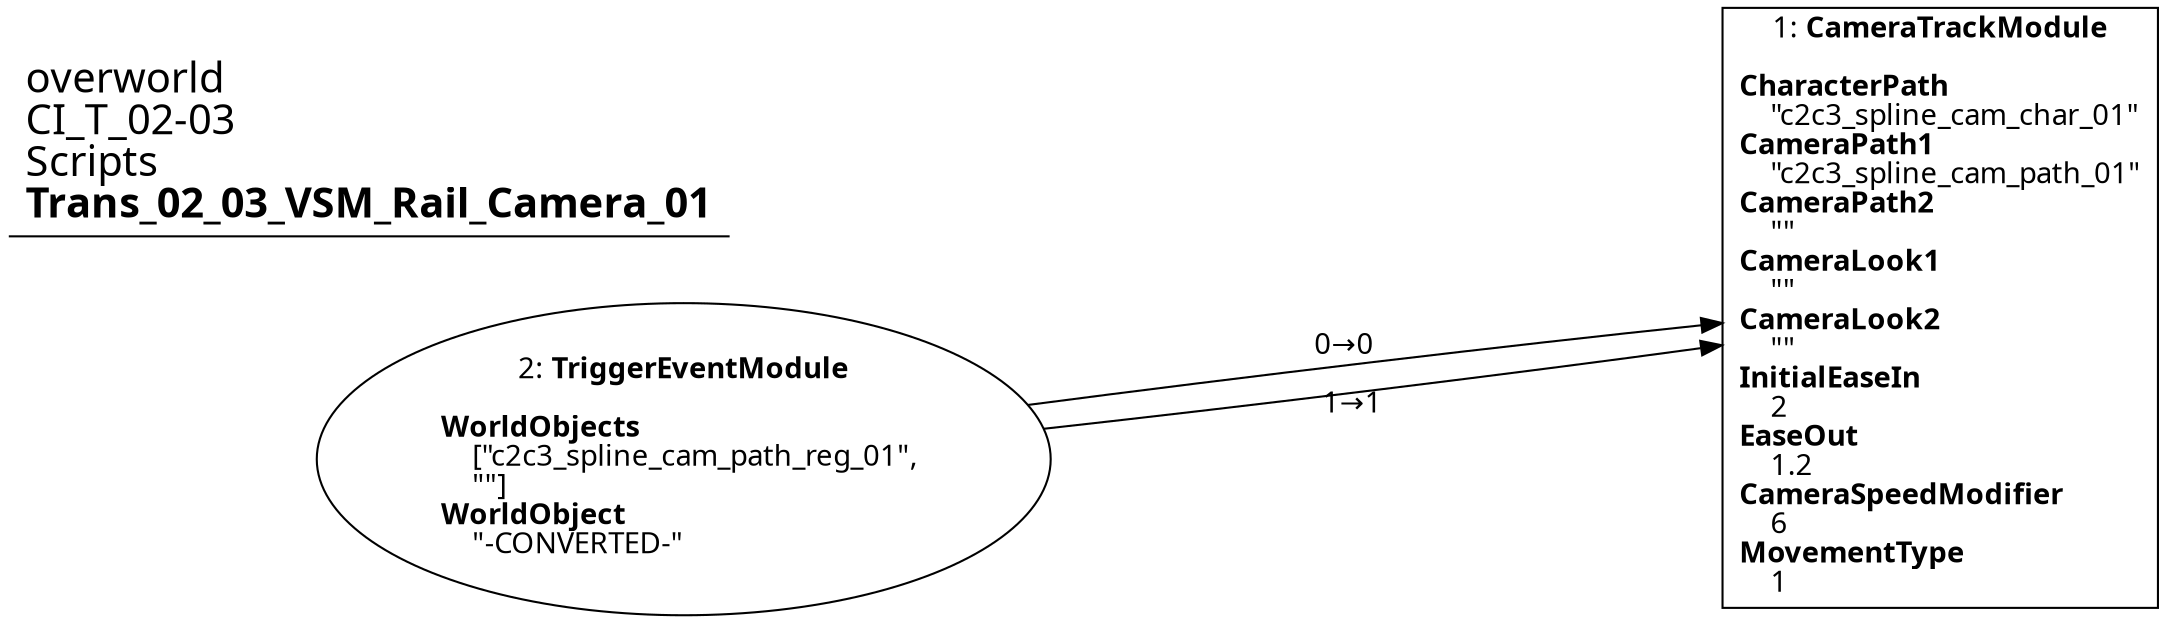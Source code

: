 digraph {
    layout = fdp;
    overlap = prism;
    sep = "+16";
    splines = spline;

    node [ shape = box ];

    graph [ fontname = "Segoe UI" ];
    node [ fontname = "Segoe UI" ];
    edge [ fontname = "Segoe UI" ];

    1 [ label = <1: <b>CameraTrackModule</b><br/><br/><b>CharacterPath</b><br align="left"/>    &quot;c2c3_spline_cam_char_01&quot;<br align="left"/><b>CameraPath1</b><br align="left"/>    &quot;c2c3_spline_cam_path_01&quot;<br align="left"/><b>CameraPath2</b><br align="left"/>    &quot;&quot;<br align="left"/><b>CameraLook1</b><br align="left"/>    &quot;&quot;<br align="left"/><b>CameraLook2</b><br align="left"/>    &quot;&quot;<br align="left"/><b>InitialEaseIn</b><br align="left"/>    2<br align="left"/><b>EaseOut</b><br align="left"/>    1.2<br align="left"/><b>CameraSpeedModifier</b><br align="left"/>    6<br align="left"/><b>MovementType</b><br align="left"/>    1<br align="left"/>> ];
    1 [ pos = "0.48800004,-0.120000005!" ];

    2 [ label = <2: <b>TriggerEventModule</b><br/><br/><b>WorldObjects</b><br align="left"/>    [&quot;c2c3_spline_cam_path_reg_01&quot;, <br align="left"/>    &quot;&quot;]<br align="left"/><b>WorldObject</b><br align="left"/>    &quot;-CONVERTED-&quot;<br align="left"/>> ];
    2 [ shape = oval ]
    2 [ pos = "0.13100001,-0.119!" ];
    2 -> 1 [ label = "0→0" ];
    2 -> 1 [ label = "1→1" ];

    title [ pos = "0.13000001,-0.11800001!" ];
    title [ shape = underline ];
    title [ label = <<font point-size="20">overworld<br align="left"/>CI_T_02-03<br align="left"/>Scripts<br align="left"/><b>Trans_02_03_VSM_Rail_Camera_01</b><br align="left"/></font>> ];
}
